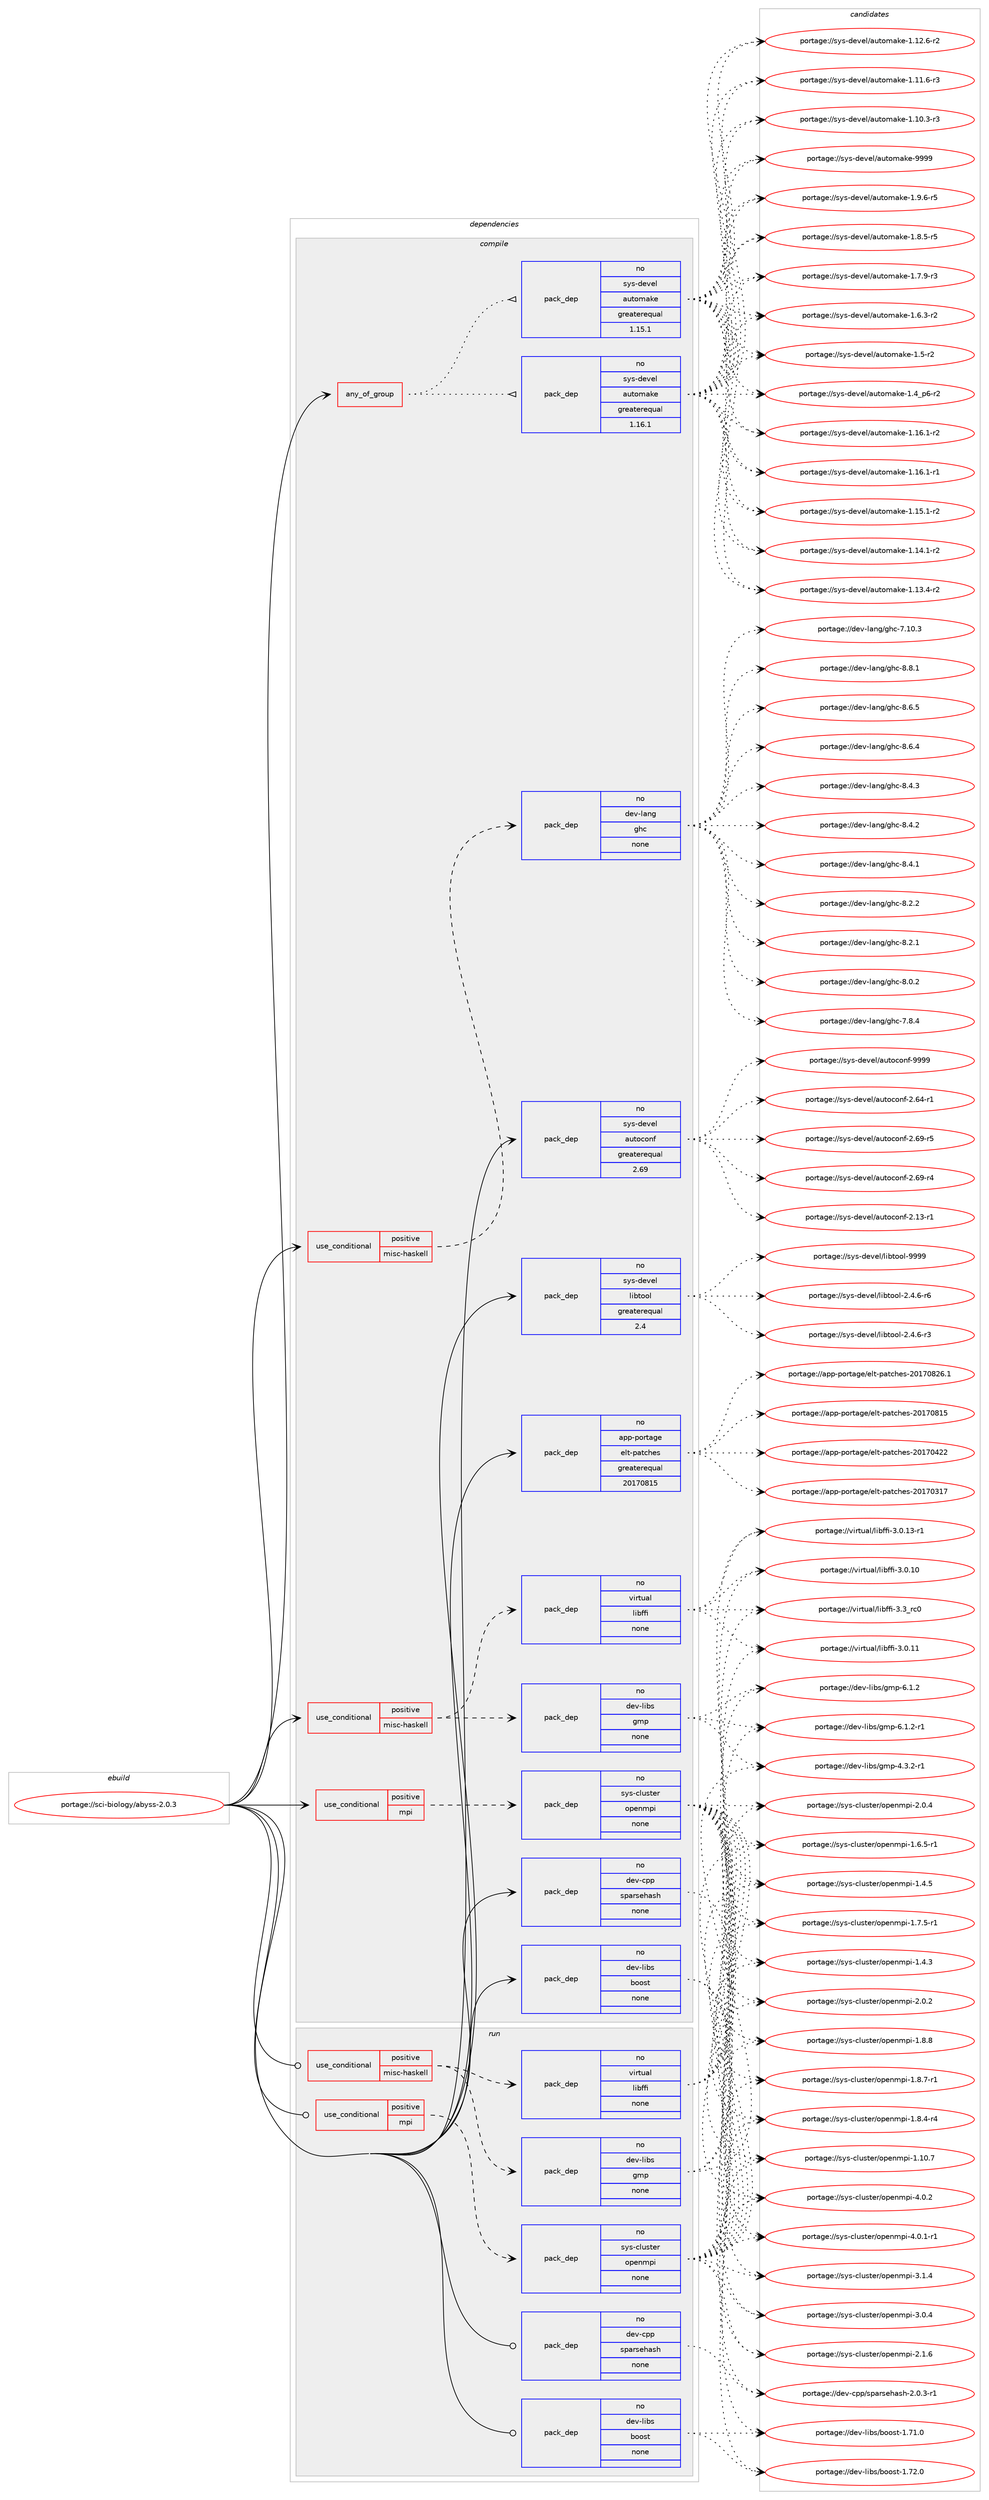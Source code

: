 digraph prolog {

# *************
# Graph options
# *************

newrank=true;
concentrate=true;
compound=true;
graph [rankdir=LR,fontname=Helvetica,fontsize=10,ranksep=1.5];#, ranksep=2.5, nodesep=0.2];
edge  [arrowhead=vee];
node  [fontname=Helvetica,fontsize=10];

# **********
# The ebuild
# **********

subgraph cluster_leftcol {
color=gray;
rank=same;
label=<<i>ebuild</i>>;
id [label="portage://sci-biology/abyss-2.0.3", color=red, width=4, href="../sci-biology/abyss-2.0.3.svg"];
}

# ****************
# The dependencies
# ****************

subgraph cluster_midcol {
color=gray;
label=<<i>dependencies</i>>;
subgraph cluster_compile {
fillcolor="#eeeeee";
style=filled;
label=<<i>compile</i>>;
subgraph any1822 {
dependency111195 [label=<<TABLE BORDER="0" CELLBORDER="1" CELLSPACING="0" CELLPADDING="4"><TR><TD CELLPADDING="10">any_of_group</TD></TR></TABLE>>, shape=none, color=red];subgraph pack87841 {
dependency111196 [label=<<TABLE BORDER="0" CELLBORDER="1" CELLSPACING="0" CELLPADDING="4" WIDTH="220"><TR><TD ROWSPAN="6" CELLPADDING="30">pack_dep</TD></TR><TR><TD WIDTH="110">no</TD></TR><TR><TD>sys-devel</TD></TR><TR><TD>automake</TD></TR><TR><TD>greaterequal</TD></TR><TR><TD>1.16.1</TD></TR></TABLE>>, shape=none, color=blue];
}
dependency111195:e -> dependency111196:w [weight=20,style="dotted",arrowhead="oinv"];
subgraph pack87842 {
dependency111197 [label=<<TABLE BORDER="0" CELLBORDER="1" CELLSPACING="0" CELLPADDING="4" WIDTH="220"><TR><TD ROWSPAN="6" CELLPADDING="30">pack_dep</TD></TR><TR><TD WIDTH="110">no</TD></TR><TR><TD>sys-devel</TD></TR><TR><TD>automake</TD></TR><TR><TD>greaterequal</TD></TR><TR><TD>1.15.1</TD></TR></TABLE>>, shape=none, color=blue];
}
dependency111195:e -> dependency111197:w [weight=20,style="dotted",arrowhead="oinv"];
}
id:e -> dependency111195:w [weight=20,style="solid",arrowhead="vee"];
subgraph cond21445 {
dependency111198 [label=<<TABLE BORDER="0" CELLBORDER="1" CELLSPACING="0" CELLPADDING="4"><TR><TD ROWSPAN="3" CELLPADDING="10">use_conditional</TD></TR><TR><TD>positive</TD></TR><TR><TD>misc-haskell</TD></TR></TABLE>>, shape=none, color=red];
subgraph pack87843 {
dependency111199 [label=<<TABLE BORDER="0" CELLBORDER="1" CELLSPACING="0" CELLPADDING="4" WIDTH="220"><TR><TD ROWSPAN="6" CELLPADDING="30">pack_dep</TD></TR><TR><TD WIDTH="110">no</TD></TR><TR><TD>dev-lang</TD></TR><TR><TD>ghc</TD></TR><TR><TD>none</TD></TR><TR><TD></TD></TR></TABLE>>, shape=none, color=blue];
}
dependency111198:e -> dependency111199:w [weight=20,style="dashed",arrowhead="vee"];
}
id:e -> dependency111198:w [weight=20,style="solid",arrowhead="vee"];
subgraph cond21446 {
dependency111200 [label=<<TABLE BORDER="0" CELLBORDER="1" CELLSPACING="0" CELLPADDING="4"><TR><TD ROWSPAN="3" CELLPADDING="10">use_conditional</TD></TR><TR><TD>positive</TD></TR><TR><TD>misc-haskell</TD></TR></TABLE>>, shape=none, color=red];
subgraph pack87844 {
dependency111201 [label=<<TABLE BORDER="0" CELLBORDER="1" CELLSPACING="0" CELLPADDING="4" WIDTH="220"><TR><TD ROWSPAN="6" CELLPADDING="30">pack_dep</TD></TR><TR><TD WIDTH="110">no</TD></TR><TR><TD>dev-libs</TD></TR><TR><TD>gmp</TD></TR><TR><TD>none</TD></TR><TR><TD></TD></TR></TABLE>>, shape=none, color=blue];
}
dependency111200:e -> dependency111201:w [weight=20,style="dashed",arrowhead="vee"];
subgraph pack87845 {
dependency111202 [label=<<TABLE BORDER="0" CELLBORDER="1" CELLSPACING="0" CELLPADDING="4" WIDTH="220"><TR><TD ROWSPAN="6" CELLPADDING="30">pack_dep</TD></TR><TR><TD WIDTH="110">no</TD></TR><TR><TD>virtual</TD></TR><TR><TD>libffi</TD></TR><TR><TD>none</TD></TR><TR><TD></TD></TR></TABLE>>, shape=none, color=blue];
}
dependency111200:e -> dependency111202:w [weight=20,style="dashed",arrowhead="vee"];
}
id:e -> dependency111200:w [weight=20,style="solid",arrowhead="vee"];
subgraph cond21447 {
dependency111203 [label=<<TABLE BORDER="0" CELLBORDER="1" CELLSPACING="0" CELLPADDING="4"><TR><TD ROWSPAN="3" CELLPADDING="10">use_conditional</TD></TR><TR><TD>positive</TD></TR><TR><TD>mpi</TD></TR></TABLE>>, shape=none, color=red];
subgraph pack87846 {
dependency111204 [label=<<TABLE BORDER="0" CELLBORDER="1" CELLSPACING="0" CELLPADDING="4" WIDTH="220"><TR><TD ROWSPAN="6" CELLPADDING="30">pack_dep</TD></TR><TR><TD WIDTH="110">no</TD></TR><TR><TD>sys-cluster</TD></TR><TR><TD>openmpi</TD></TR><TR><TD>none</TD></TR><TR><TD></TD></TR></TABLE>>, shape=none, color=blue];
}
dependency111203:e -> dependency111204:w [weight=20,style="dashed",arrowhead="vee"];
}
id:e -> dependency111203:w [weight=20,style="solid",arrowhead="vee"];
subgraph pack87847 {
dependency111205 [label=<<TABLE BORDER="0" CELLBORDER="1" CELLSPACING="0" CELLPADDING="4" WIDTH="220"><TR><TD ROWSPAN="6" CELLPADDING="30">pack_dep</TD></TR><TR><TD WIDTH="110">no</TD></TR><TR><TD>app-portage</TD></TR><TR><TD>elt-patches</TD></TR><TR><TD>greaterequal</TD></TR><TR><TD>20170815</TD></TR></TABLE>>, shape=none, color=blue];
}
id:e -> dependency111205:w [weight=20,style="solid",arrowhead="vee"];
subgraph pack87848 {
dependency111206 [label=<<TABLE BORDER="0" CELLBORDER="1" CELLSPACING="0" CELLPADDING="4" WIDTH="220"><TR><TD ROWSPAN="6" CELLPADDING="30">pack_dep</TD></TR><TR><TD WIDTH="110">no</TD></TR><TR><TD>dev-cpp</TD></TR><TR><TD>sparsehash</TD></TR><TR><TD>none</TD></TR><TR><TD></TD></TR></TABLE>>, shape=none, color=blue];
}
id:e -> dependency111206:w [weight=20,style="solid",arrowhead="vee"];
subgraph pack87849 {
dependency111207 [label=<<TABLE BORDER="0" CELLBORDER="1" CELLSPACING="0" CELLPADDING="4" WIDTH="220"><TR><TD ROWSPAN="6" CELLPADDING="30">pack_dep</TD></TR><TR><TD WIDTH="110">no</TD></TR><TR><TD>dev-libs</TD></TR><TR><TD>boost</TD></TR><TR><TD>none</TD></TR><TR><TD></TD></TR></TABLE>>, shape=none, color=blue];
}
id:e -> dependency111207:w [weight=20,style="solid",arrowhead="vee"];
subgraph pack87850 {
dependency111208 [label=<<TABLE BORDER="0" CELLBORDER="1" CELLSPACING="0" CELLPADDING="4" WIDTH="220"><TR><TD ROWSPAN="6" CELLPADDING="30">pack_dep</TD></TR><TR><TD WIDTH="110">no</TD></TR><TR><TD>sys-devel</TD></TR><TR><TD>autoconf</TD></TR><TR><TD>greaterequal</TD></TR><TR><TD>2.69</TD></TR></TABLE>>, shape=none, color=blue];
}
id:e -> dependency111208:w [weight=20,style="solid",arrowhead="vee"];
subgraph pack87851 {
dependency111209 [label=<<TABLE BORDER="0" CELLBORDER="1" CELLSPACING="0" CELLPADDING="4" WIDTH="220"><TR><TD ROWSPAN="6" CELLPADDING="30">pack_dep</TD></TR><TR><TD WIDTH="110">no</TD></TR><TR><TD>sys-devel</TD></TR><TR><TD>libtool</TD></TR><TR><TD>greaterequal</TD></TR><TR><TD>2.4</TD></TR></TABLE>>, shape=none, color=blue];
}
id:e -> dependency111209:w [weight=20,style="solid",arrowhead="vee"];
}
subgraph cluster_compileandrun {
fillcolor="#eeeeee";
style=filled;
label=<<i>compile and run</i>>;
}
subgraph cluster_run {
fillcolor="#eeeeee";
style=filled;
label=<<i>run</i>>;
subgraph cond21448 {
dependency111210 [label=<<TABLE BORDER="0" CELLBORDER="1" CELLSPACING="0" CELLPADDING="4"><TR><TD ROWSPAN="3" CELLPADDING="10">use_conditional</TD></TR><TR><TD>positive</TD></TR><TR><TD>misc-haskell</TD></TR></TABLE>>, shape=none, color=red];
subgraph pack87852 {
dependency111211 [label=<<TABLE BORDER="0" CELLBORDER="1" CELLSPACING="0" CELLPADDING="4" WIDTH="220"><TR><TD ROWSPAN="6" CELLPADDING="30">pack_dep</TD></TR><TR><TD WIDTH="110">no</TD></TR><TR><TD>dev-libs</TD></TR><TR><TD>gmp</TD></TR><TR><TD>none</TD></TR><TR><TD></TD></TR></TABLE>>, shape=none, color=blue];
}
dependency111210:e -> dependency111211:w [weight=20,style="dashed",arrowhead="vee"];
subgraph pack87853 {
dependency111212 [label=<<TABLE BORDER="0" CELLBORDER="1" CELLSPACING="0" CELLPADDING="4" WIDTH="220"><TR><TD ROWSPAN="6" CELLPADDING="30">pack_dep</TD></TR><TR><TD WIDTH="110">no</TD></TR><TR><TD>virtual</TD></TR><TR><TD>libffi</TD></TR><TR><TD>none</TD></TR><TR><TD></TD></TR></TABLE>>, shape=none, color=blue];
}
dependency111210:e -> dependency111212:w [weight=20,style="dashed",arrowhead="vee"];
}
id:e -> dependency111210:w [weight=20,style="solid",arrowhead="odot"];
subgraph cond21449 {
dependency111213 [label=<<TABLE BORDER="0" CELLBORDER="1" CELLSPACING="0" CELLPADDING="4"><TR><TD ROWSPAN="3" CELLPADDING="10">use_conditional</TD></TR><TR><TD>positive</TD></TR><TR><TD>mpi</TD></TR></TABLE>>, shape=none, color=red];
subgraph pack87854 {
dependency111214 [label=<<TABLE BORDER="0" CELLBORDER="1" CELLSPACING="0" CELLPADDING="4" WIDTH="220"><TR><TD ROWSPAN="6" CELLPADDING="30">pack_dep</TD></TR><TR><TD WIDTH="110">no</TD></TR><TR><TD>sys-cluster</TD></TR><TR><TD>openmpi</TD></TR><TR><TD>none</TD></TR><TR><TD></TD></TR></TABLE>>, shape=none, color=blue];
}
dependency111213:e -> dependency111214:w [weight=20,style="dashed",arrowhead="vee"];
}
id:e -> dependency111213:w [weight=20,style="solid",arrowhead="odot"];
subgraph pack87855 {
dependency111215 [label=<<TABLE BORDER="0" CELLBORDER="1" CELLSPACING="0" CELLPADDING="4" WIDTH="220"><TR><TD ROWSPAN="6" CELLPADDING="30">pack_dep</TD></TR><TR><TD WIDTH="110">no</TD></TR><TR><TD>dev-cpp</TD></TR><TR><TD>sparsehash</TD></TR><TR><TD>none</TD></TR><TR><TD></TD></TR></TABLE>>, shape=none, color=blue];
}
id:e -> dependency111215:w [weight=20,style="solid",arrowhead="odot"];
subgraph pack87856 {
dependency111216 [label=<<TABLE BORDER="0" CELLBORDER="1" CELLSPACING="0" CELLPADDING="4" WIDTH="220"><TR><TD ROWSPAN="6" CELLPADDING="30">pack_dep</TD></TR><TR><TD WIDTH="110">no</TD></TR><TR><TD>dev-libs</TD></TR><TR><TD>boost</TD></TR><TR><TD>none</TD></TR><TR><TD></TD></TR></TABLE>>, shape=none, color=blue];
}
id:e -> dependency111216:w [weight=20,style="solid",arrowhead="odot"];
}
}

# **************
# The candidates
# **************

subgraph cluster_choices {
rank=same;
color=gray;
label=<<i>candidates</i>>;

subgraph choice87841 {
color=black;
nodesep=1;
choice115121115451001011181011084797117116111109971071014557575757 [label="portage://sys-devel/automake-9999", color=red, width=4,href="../sys-devel/automake-9999.svg"];
choice115121115451001011181011084797117116111109971071014549465746544511453 [label="portage://sys-devel/automake-1.9.6-r5", color=red, width=4,href="../sys-devel/automake-1.9.6-r5.svg"];
choice115121115451001011181011084797117116111109971071014549465646534511453 [label="portage://sys-devel/automake-1.8.5-r5", color=red, width=4,href="../sys-devel/automake-1.8.5-r5.svg"];
choice115121115451001011181011084797117116111109971071014549465546574511451 [label="portage://sys-devel/automake-1.7.9-r3", color=red, width=4,href="../sys-devel/automake-1.7.9-r3.svg"];
choice115121115451001011181011084797117116111109971071014549465446514511450 [label="portage://sys-devel/automake-1.6.3-r2", color=red, width=4,href="../sys-devel/automake-1.6.3-r2.svg"];
choice11512111545100101118101108479711711611110997107101454946534511450 [label="portage://sys-devel/automake-1.5-r2", color=red, width=4,href="../sys-devel/automake-1.5-r2.svg"];
choice115121115451001011181011084797117116111109971071014549465295112544511450 [label="portage://sys-devel/automake-1.4_p6-r2", color=red, width=4,href="../sys-devel/automake-1.4_p6-r2.svg"];
choice11512111545100101118101108479711711611110997107101454946495446494511450 [label="portage://sys-devel/automake-1.16.1-r2", color=red, width=4,href="../sys-devel/automake-1.16.1-r2.svg"];
choice11512111545100101118101108479711711611110997107101454946495446494511449 [label="portage://sys-devel/automake-1.16.1-r1", color=red, width=4,href="../sys-devel/automake-1.16.1-r1.svg"];
choice11512111545100101118101108479711711611110997107101454946495346494511450 [label="portage://sys-devel/automake-1.15.1-r2", color=red, width=4,href="../sys-devel/automake-1.15.1-r2.svg"];
choice11512111545100101118101108479711711611110997107101454946495246494511450 [label="portage://sys-devel/automake-1.14.1-r2", color=red, width=4,href="../sys-devel/automake-1.14.1-r2.svg"];
choice11512111545100101118101108479711711611110997107101454946495146524511450 [label="portage://sys-devel/automake-1.13.4-r2", color=red, width=4,href="../sys-devel/automake-1.13.4-r2.svg"];
choice11512111545100101118101108479711711611110997107101454946495046544511450 [label="portage://sys-devel/automake-1.12.6-r2", color=red, width=4,href="../sys-devel/automake-1.12.6-r2.svg"];
choice11512111545100101118101108479711711611110997107101454946494946544511451 [label="portage://sys-devel/automake-1.11.6-r3", color=red, width=4,href="../sys-devel/automake-1.11.6-r3.svg"];
choice11512111545100101118101108479711711611110997107101454946494846514511451 [label="portage://sys-devel/automake-1.10.3-r3", color=red, width=4,href="../sys-devel/automake-1.10.3-r3.svg"];
dependency111196:e -> choice115121115451001011181011084797117116111109971071014557575757:w [style=dotted,weight="100"];
dependency111196:e -> choice115121115451001011181011084797117116111109971071014549465746544511453:w [style=dotted,weight="100"];
dependency111196:e -> choice115121115451001011181011084797117116111109971071014549465646534511453:w [style=dotted,weight="100"];
dependency111196:e -> choice115121115451001011181011084797117116111109971071014549465546574511451:w [style=dotted,weight="100"];
dependency111196:e -> choice115121115451001011181011084797117116111109971071014549465446514511450:w [style=dotted,weight="100"];
dependency111196:e -> choice11512111545100101118101108479711711611110997107101454946534511450:w [style=dotted,weight="100"];
dependency111196:e -> choice115121115451001011181011084797117116111109971071014549465295112544511450:w [style=dotted,weight="100"];
dependency111196:e -> choice11512111545100101118101108479711711611110997107101454946495446494511450:w [style=dotted,weight="100"];
dependency111196:e -> choice11512111545100101118101108479711711611110997107101454946495446494511449:w [style=dotted,weight="100"];
dependency111196:e -> choice11512111545100101118101108479711711611110997107101454946495346494511450:w [style=dotted,weight="100"];
dependency111196:e -> choice11512111545100101118101108479711711611110997107101454946495246494511450:w [style=dotted,weight="100"];
dependency111196:e -> choice11512111545100101118101108479711711611110997107101454946495146524511450:w [style=dotted,weight="100"];
dependency111196:e -> choice11512111545100101118101108479711711611110997107101454946495046544511450:w [style=dotted,weight="100"];
dependency111196:e -> choice11512111545100101118101108479711711611110997107101454946494946544511451:w [style=dotted,weight="100"];
dependency111196:e -> choice11512111545100101118101108479711711611110997107101454946494846514511451:w [style=dotted,weight="100"];
}
subgraph choice87842 {
color=black;
nodesep=1;
choice115121115451001011181011084797117116111109971071014557575757 [label="portage://sys-devel/automake-9999", color=red, width=4,href="../sys-devel/automake-9999.svg"];
choice115121115451001011181011084797117116111109971071014549465746544511453 [label="portage://sys-devel/automake-1.9.6-r5", color=red, width=4,href="../sys-devel/automake-1.9.6-r5.svg"];
choice115121115451001011181011084797117116111109971071014549465646534511453 [label="portage://sys-devel/automake-1.8.5-r5", color=red, width=4,href="../sys-devel/automake-1.8.5-r5.svg"];
choice115121115451001011181011084797117116111109971071014549465546574511451 [label="portage://sys-devel/automake-1.7.9-r3", color=red, width=4,href="../sys-devel/automake-1.7.9-r3.svg"];
choice115121115451001011181011084797117116111109971071014549465446514511450 [label="portage://sys-devel/automake-1.6.3-r2", color=red, width=4,href="../sys-devel/automake-1.6.3-r2.svg"];
choice11512111545100101118101108479711711611110997107101454946534511450 [label="portage://sys-devel/automake-1.5-r2", color=red, width=4,href="../sys-devel/automake-1.5-r2.svg"];
choice115121115451001011181011084797117116111109971071014549465295112544511450 [label="portage://sys-devel/automake-1.4_p6-r2", color=red, width=4,href="../sys-devel/automake-1.4_p6-r2.svg"];
choice11512111545100101118101108479711711611110997107101454946495446494511450 [label="portage://sys-devel/automake-1.16.1-r2", color=red, width=4,href="../sys-devel/automake-1.16.1-r2.svg"];
choice11512111545100101118101108479711711611110997107101454946495446494511449 [label="portage://sys-devel/automake-1.16.1-r1", color=red, width=4,href="../sys-devel/automake-1.16.1-r1.svg"];
choice11512111545100101118101108479711711611110997107101454946495346494511450 [label="portage://sys-devel/automake-1.15.1-r2", color=red, width=4,href="../sys-devel/automake-1.15.1-r2.svg"];
choice11512111545100101118101108479711711611110997107101454946495246494511450 [label="portage://sys-devel/automake-1.14.1-r2", color=red, width=4,href="../sys-devel/automake-1.14.1-r2.svg"];
choice11512111545100101118101108479711711611110997107101454946495146524511450 [label="portage://sys-devel/automake-1.13.4-r2", color=red, width=4,href="../sys-devel/automake-1.13.4-r2.svg"];
choice11512111545100101118101108479711711611110997107101454946495046544511450 [label="portage://sys-devel/automake-1.12.6-r2", color=red, width=4,href="../sys-devel/automake-1.12.6-r2.svg"];
choice11512111545100101118101108479711711611110997107101454946494946544511451 [label="portage://sys-devel/automake-1.11.6-r3", color=red, width=4,href="../sys-devel/automake-1.11.6-r3.svg"];
choice11512111545100101118101108479711711611110997107101454946494846514511451 [label="portage://sys-devel/automake-1.10.3-r3", color=red, width=4,href="../sys-devel/automake-1.10.3-r3.svg"];
dependency111197:e -> choice115121115451001011181011084797117116111109971071014557575757:w [style=dotted,weight="100"];
dependency111197:e -> choice115121115451001011181011084797117116111109971071014549465746544511453:w [style=dotted,weight="100"];
dependency111197:e -> choice115121115451001011181011084797117116111109971071014549465646534511453:w [style=dotted,weight="100"];
dependency111197:e -> choice115121115451001011181011084797117116111109971071014549465546574511451:w [style=dotted,weight="100"];
dependency111197:e -> choice115121115451001011181011084797117116111109971071014549465446514511450:w [style=dotted,weight="100"];
dependency111197:e -> choice11512111545100101118101108479711711611110997107101454946534511450:w [style=dotted,weight="100"];
dependency111197:e -> choice115121115451001011181011084797117116111109971071014549465295112544511450:w [style=dotted,weight="100"];
dependency111197:e -> choice11512111545100101118101108479711711611110997107101454946495446494511450:w [style=dotted,weight="100"];
dependency111197:e -> choice11512111545100101118101108479711711611110997107101454946495446494511449:w [style=dotted,weight="100"];
dependency111197:e -> choice11512111545100101118101108479711711611110997107101454946495346494511450:w [style=dotted,weight="100"];
dependency111197:e -> choice11512111545100101118101108479711711611110997107101454946495246494511450:w [style=dotted,weight="100"];
dependency111197:e -> choice11512111545100101118101108479711711611110997107101454946495146524511450:w [style=dotted,weight="100"];
dependency111197:e -> choice11512111545100101118101108479711711611110997107101454946495046544511450:w [style=dotted,weight="100"];
dependency111197:e -> choice11512111545100101118101108479711711611110997107101454946494946544511451:w [style=dotted,weight="100"];
dependency111197:e -> choice11512111545100101118101108479711711611110997107101454946494846514511451:w [style=dotted,weight="100"];
}
subgraph choice87843 {
color=black;
nodesep=1;
choice10010111845108971101034710310499455646564649 [label="portage://dev-lang/ghc-8.8.1", color=red, width=4,href="../dev-lang/ghc-8.8.1.svg"];
choice10010111845108971101034710310499455646544653 [label="portage://dev-lang/ghc-8.6.5", color=red, width=4,href="../dev-lang/ghc-8.6.5.svg"];
choice10010111845108971101034710310499455646544652 [label="portage://dev-lang/ghc-8.6.4", color=red, width=4,href="../dev-lang/ghc-8.6.4.svg"];
choice10010111845108971101034710310499455646524651 [label="portage://dev-lang/ghc-8.4.3", color=red, width=4,href="../dev-lang/ghc-8.4.3.svg"];
choice10010111845108971101034710310499455646524650 [label="portage://dev-lang/ghc-8.4.2", color=red, width=4,href="../dev-lang/ghc-8.4.2.svg"];
choice10010111845108971101034710310499455646524649 [label="portage://dev-lang/ghc-8.4.1", color=red, width=4,href="../dev-lang/ghc-8.4.1.svg"];
choice10010111845108971101034710310499455646504650 [label="portage://dev-lang/ghc-8.2.2", color=red, width=4,href="../dev-lang/ghc-8.2.2.svg"];
choice10010111845108971101034710310499455646504649 [label="portage://dev-lang/ghc-8.2.1", color=red, width=4,href="../dev-lang/ghc-8.2.1.svg"];
choice10010111845108971101034710310499455646484650 [label="portage://dev-lang/ghc-8.0.2", color=red, width=4,href="../dev-lang/ghc-8.0.2.svg"];
choice10010111845108971101034710310499455546564652 [label="portage://dev-lang/ghc-7.8.4", color=red, width=4,href="../dev-lang/ghc-7.8.4.svg"];
choice1001011184510897110103471031049945554649484651 [label="portage://dev-lang/ghc-7.10.3", color=red, width=4,href="../dev-lang/ghc-7.10.3.svg"];
dependency111199:e -> choice10010111845108971101034710310499455646564649:w [style=dotted,weight="100"];
dependency111199:e -> choice10010111845108971101034710310499455646544653:w [style=dotted,weight="100"];
dependency111199:e -> choice10010111845108971101034710310499455646544652:w [style=dotted,weight="100"];
dependency111199:e -> choice10010111845108971101034710310499455646524651:w [style=dotted,weight="100"];
dependency111199:e -> choice10010111845108971101034710310499455646524650:w [style=dotted,weight="100"];
dependency111199:e -> choice10010111845108971101034710310499455646524649:w [style=dotted,weight="100"];
dependency111199:e -> choice10010111845108971101034710310499455646504650:w [style=dotted,weight="100"];
dependency111199:e -> choice10010111845108971101034710310499455646504649:w [style=dotted,weight="100"];
dependency111199:e -> choice10010111845108971101034710310499455646484650:w [style=dotted,weight="100"];
dependency111199:e -> choice10010111845108971101034710310499455546564652:w [style=dotted,weight="100"];
dependency111199:e -> choice1001011184510897110103471031049945554649484651:w [style=dotted,weight="100"];
}
subgraph choice87844 {
color=black;
nodesep=1;
choice1001011184510810598115471031091124554464946504511449 [label="portage://dev-libs/gmp-6.1.2-r1", color=red, width=4,href="../dev-libs/gmp-6.1.2-r1.svg"];
choice100101118451081059811547103109112455446494650 [label="portage://dev-libs/gmp-6.1.2", color=red, width=4,href="../dev-libs/gmp-6.1.2.svg"];
choice1001011184510810598115471031091124552465146504511449 [label="portage://dev-libs/gmp-4.3.2-r1", color=red, width=4,href="../dev-libs/gmp-4.3.2-r1.svg"];
dependency111201:e -> choice1001011184510810598115471031091124554464946504511449:w [style=dotted,weight="100"];
dependency111201:e -> choice100101118451081059811547103109112455446494650:w [style=dotted,weight="100"];
dependency111201:e -> choice1001011184510810598115471031091124552465146504511449:w [style=dotted,weight="100"];
}
subgraph choice87845 {
color=black;
nodesep=1;
choice11810511411611797108471081059810210210545514651951149948 [label="portage://virtual/libffi-3.3_rc0", color=red, width=4,href="../virtual/libffi-3.3_rc0.svg"];
choice118105114116117971084710810598102102105455146484649514511449 [label="portage://virtual/libffi-3.0.13-r1", color=red, width=4,href="../virtual/libffi-3.0.13-r1.svg"];
choice11810511411611797108471081059810210210545514648464949 [label="portage://virtual/libffi-3.0.11", color=red, width=4,href="../virtual/libffi-3.0.11.svg"];
choice11810511411611797108471081059810210210545514648464948 [label="portage://virtual/libffi-3.0.10", color=red, width=4,href="../virtual/libffi-3.0.10.svg"];
dependency111202:e -> choice11810511411611797108471081059810210210545514651951149948:w [style=dotted,weight="100"];
dependency111202:e -> choice118105114116117971084710810598102102105455146484649514511449:w [style=dotted,weight="100"];
dependency111202:e -> choice11810511411611797108471081059810210210545514648464949:w [style=dotted,weight="100"];
dependency111202:e -> choice11810511411611797108471081059810210210545514648464948:w [style=dotted,weight="100"];
}
subgraph choice87846 {
color=black;
nodesep=1;
choice115121115459910811711511610111447111112101110109112105455246484650 [label="portage://sys-cluster/openmpi-4.0.2", color=red, width=4,href="../sys-cluster/openmpi-4.0.2.svg"];
choice1151211154599108117115116101114471111121011101091121054552464846494511449 [label="portage://sys-cluster/openmpi-4.0.1-r1", color=red, width=4,href="../sys-cluster/openmpi-4.0.1-r1.svg"];
choice115121115459910811711511610111447111112101110109112105455146494652 [label="portage://sys-cluster/openmpi-3.1.4", color=red, width=4,href="../sys-cluster/openmpi-3.1.4.svg"];
choice115121115459910811711511610111447111112101110109112105455146484652 [label="portage://sys-cluster/openmpi-3.0.4", color=red, width=4,href="../sys-cluster/openmpi-3.0.4.svg"];
choice115121115459910811711511610111447111112101110109112105455046494654 [label="portage://sys-cluster/openmpi-2.1.6", color=red, width=4,href="../sys-cluster/openmpi-2.1.6.svg"];
choice115121115459910811711511610111447111112101110109112105455046484652 [label="portage://sys-cluster/openmpi-2.0.4", color=red, width=4,href="../sys-cluster/openmpi-2.0.4.svg"];
choice115121115459910811711511610111447111112101110109112105455046484650 [label="portage://sys-cluster/openmpi-2.0.2", color=red, width=4,href="../sys-cluster/openmpi-2.0.2.svg"];
choice115121115459910811711511610111447111112101110109112105454946564656 [label="portage://sys-cluster/openmpi-1.8.8", color=red, width=4,href="../sys-cluster/openmpi-1.8.8.svg"];
choice1151211154599108117115116101114471111121011101091121054549465646554511449 [label="portage://sys-cluster/openmpi-1.8.7-r1", color=red, width=4,href="../sys-cluster/openmpi-1.8.7-r1.svg"];
choice1151211154599108117115116101114471111121011101091121054549465646524511452 [label="portage://sys-cluster/openmpi-1.8.4-r4", color=red, width=4,href="../sys-cluster/openmpi-1.8.4-r4.svg"];
choice1151211154599108117115116101114471111121011101091121054549465546534511449 [label="portage://sys-cluster/openmpi-1.7.5-r1", color=red, width=4,href="../sys-cluster/openmpi-1.7.5-r1.svg"];
choice1151211154599108117115116101114471111121011101091121054549465446534511449 [label="portage://sys-cluster/openmpi-1.6.5-r1", color=red, width=4,href="../sys-cluster/openmpi-1.6.5-r1.svg"];
choice115121115459910811711511610111447111112101110109112105454946524653 [label="portage://sys-cluster/openmpi-1.4.5", color=red, width=4,href="../sys-cluster/openmpi-1.4.5.svg"];
choice115121115459910811711511610111447111112101110109112105454946524651 [label="portage://sys-cluster/openmpi-1.4.3", color=red, width=4,href="../sys-cluster/openmpi-1.4.3.svg"];
choice11512111545991081171151161011144711111210111010911210545494649484655 [label="portage://sys-cluster/openmpi-1.10.7", color=red, width=4,href="../sys-cluster/openmpi-1.10.7.svg"];
dependency111204:e -> choice115121115459910811711511610111447111112101110109112105455246484650:w [style=dotted,weight="100"];
dependency111204:e -> choice1151211154599108117115116101114471111121011101091121054552464846494511449:w [style=dotted,weight="100"];
dependency111204:e -> choice115121115459910811711511610111447111112101110109112105455146494652:w [style=dotted,weight="100"];
dependency111204:e -> choice115121115459910811711511610111447111112101110109112105455146484652:w [style=dotted,weight="100"];
dependency111204:e -> choice115121115459910811711511610111447111112101110109112105455046494654:w [style=dotted,weight="100"];
dependency111204:e -> choice115121115459910811711511610111447111112101110109112105455046484652:w [style=dotted,weight="100"];
dependency111204:e -> choice115121115459910811711511610111447111112101110109112105455046484650:w [style=dotted,weight="100"];
dependency111204:e -> choice115121115459910811711511610111447111112101110109112105454946564656:w [style=dotted,weight="100"];
dependency111204:e -> choice1151211154599108117115116101114471111121011101091121054549465646554511449:w [style=dotted,weight="100"];
dependency111204:e -> choice1151211154599108117115116101114471111121011101091121054549465646524511452:w [style=dotted,weight="100"];
dependency111204:e -> choice1151211154599108117115116101114471111121011101091121054549465546534511449:w [style=dotted,weight="100"];
dependency111204:e -> choice1151211154599108117115116101114471111121011101091121054549465446534511449:w [style=dotted,weight="100"];
dependency111204:e -> choice115121115459910811711511610111447111112101110109112105454946524653:w [style=dotted,weight="100"];
dependency111204:e -> choice115121115459910811711511610111447111112101110109112105454946524651:w [style=dotted,weight="100"];
dependency111204:e -> choice11512111545991081171151161011144711111210111010911210545494649484655:w [style=dotted,weight="100"];
}
subgraph choice87847 {
color=black;
nodesep=1;
choice971121124511211111411697103101471011081164511297116991041011154550484955485650544649 [label="portage://app-portage/elt-patches-20170826.1", color=red, width=4,href="../app-portage/elt-patches-20170826.1.svg"];
choice97112112451121111141169710310147101108116451129711699104101115455048495548564953 [label="portage://app-portage/elt-patches-20170815", color=red, width=4,href="../app-portage/elt-patches-20170815.svg"];
choice97112112451121111141169710310147101108116451129711699104101115455048495548525050 [label="portage://app-portage/elt-patches-20170422", color=red, width=4,href="../app-portage/elt-patches-20170422.svg"];
choice97112112451121111141169710310147101108116451129711699104101115455048495548514955 [label="portage://app-portage/elt-patches-20170317", color=red, width=4,href="../app-portage/elt-patches-20170317.svg"];
dependency111205:e -> choice971121124511211111411697103101471011081164511297116991041011154550484955485650544649:w [style=dotted,weight="100"];
dependency111205:e -> choice97112112451121111141169710310147101108116451129711699104101115455048495548564953:w [style=dotted,weight="100"];
dependency111205:e -> choice97112112451121111141169710310147101108116451129711699104101115455048495548525050:w [style=dotted,weight="100"];
dependency111205:e -> choice97112112451121111141169710310147101108116451129711699104101115455048495548514955:w [style=dotted,weight="100"];
}
subgraph choice87848 {
color=black;
nodesep=1;
choice10010111845991121124711511297114115101104971151044550464846514511449 [label="portage://dev-cpp/sparsehash-2.0.3-r1", color=red, width=4,href="../dev-cpp/sparsehash-2.0.3-r1.svg"];
dependency111206:e -> choice10010111845991121124711511297114115101104971151044550464846514511449:w [style=dotted,weight="100"];
}
subgraph choice87849 {
color=black;
nodesep=1;
choice1001011184510810598115479811111111511645494655504648 [label="portage://dev-libs/boost-1.72.0", color=red, width=4,href="../dev-libs/boost-1.72.0.svg"];
choice1001011184510810598115479811111111511645494655494648 [label="portage://dev-libs/boost-1.71.0", color=red, width=4,href="../dev-libs/boost-1.71.0.svg"];
dependency111207:e -> choice1001011184510810598115479811111111511645494655504648:w [style=dotted,weight="100"];
dependency111207:e -> choice1001011184510810598115479811111111511645494655494648:w [style=dotted,weight="100"];
}
subgraph choice87850 {
color=black;
nodesep=1;
choice115121115451001011181011084797117116111991111101024557575757 [label="portage://sys-devel/autoconf-9999", color=red, width=4,href="../sys-devel/autoconf-9999.svg"];
choice1151211154510010111810110847971171161119911111010245504654574511453 [label="portage://sys-devel/autoconf-2.69-r5", color=red, width=4,href="../sys-devel/autoconf-2.69-r5.svg"];
choice1151211154510010111810110847971171161119911111010245504654574511452 [label="portage://sys-devel/autoconf-2.69-r4", color=red, width=4,href="../sys-devel/autoconf-2.69-r4.svg"];
choice1151211154510010111810110847971171161119911111010245504654524511449 [label="portage://sys-devel/autoconf-2.64-r1", color=red, width=4,href="../sys-devel/autoconf-2.64-r1.svg"];
choice1151211154510010111810110847971171161119911111010245504649514511449 [label="portage://sys-devel/autoconf-2.13-r1", color=red, width=4,href="../sys-devel/autoconf-2.13-r1.svg"];
dependency111208:e -> choice115121115451001011181011084797117116111991111101024557575757:w [style=dotted,weight="100"];
dependency111208:e -> choice1151211154510010111810110847971171161119911111010245504654574511453:w [style=dotted,weight="100"];
dependency111208:e -> choice1151211154510010111810110847971171161119911111010245504654574511452:w [style=dotted,weight="100"];
dependency111208:e -> choice1151211154510010111810110847971171161119911111010245504654524511449:w [style=dotted,weight="100"];
dependency111208:e -> choice1151211154510010111810110847971171161119911111010245504649514511449:w [style=dotted,weight="100"];
}
subgraph choice87851 {
color=black;
nodesep=1;
choice1151211154510010111810110847108105981161111111084557575757 [label="portage://sys-devel/libtool-9999", color=red, width=4,href="../sys-devel/libtool-9999.svg"];
choice1151211154510010111810110847108105981161111111084550465246544511454 [label="portage://sys-devel/libtool-2.4.6-r6", color=red, width=4,href="../sys-devel/libtool-2.4.6-r6.svg"];
choice1151211154510010111810110847108105981161111111084550465246544511451 [label="portage://sys-devel/libtool-2.4.6-r3", color=red, width=4,href="../sys-devel/libtool-2.4.6-r3.svg"];
dependency111209:e -> choice1151211154510010111810110847108105981161111111084557575757:w [style=dotted,weight="100"];
dependency111209:e -> choice1151211154510010111810110847108105981161111111084550465246544511454:w [style=dotted,weight="100"];
dependency111209:e -> choice1151211154510010111810110847108105981161111111084550465246544511451:w [style=dotted,weight="100"];
}
subgraph choice87852 {
color=black;
nodesep=1;
choice1001011184510810598115471031091124554464946504511449 [label="portage://dev-libs/gmp-6.1.2-r1", color=red, width=4,href="../dev-libs/gmp-6.1.2-r1.svg"];
choice100101118451081059811547103109112455446494650 [label="portage://dev-libs/gmp-6.1.2", color=red, width=4,href="../dev-libs/gmp-6.1.2.svg"];
choice1001011184510810598115471031091124552465146504511449 [label="portage://dev-libs/gmp-4.3.2-r1", color=red, width=4,href="../dev-libs/gmp-4.3.2-r1.svg"];
dependency111211:e -> choice1001011184510810598115471031091124554464946504511449:w [style=dotted,weight="100"];
dependency111211:e -> choice100101118451081059811547103109112455446494650:w [style=dotted,weight="100"];
dependency111211:e -> choice1001011184510810598115471031091124552465146504511449:w [style=dotted,weight="100"];
}
subgraph choice87853 {
color=black;
nodesep=1;
choice11810511411611797108471081059810210210545514651951149948 [label="portage://virtual/libffi-3.3_rc0", color=red, width=4,href="../virtual/libffi-3.3_rc0.svg"];
choice118105114116117971084710810598102102105455146484649514511449 [label="portage://virtual/libffi-3.0.13-r1", color=red, width=4,href="../virtual/libffi-3.0.13-r1.svg"];
choice11810511411611797108471081059810210210545514648464949 [label="portage://virtual/libffi-3.0.11", color=red, width=4,href="../virtual/libffi-3.0.11.svg"];
choice11810511411611797108471081059810210210545514648464948 [label="portage://virtual/libffi-3.0.10", color=red, width=4,href="../virtual/libffi-3.0.10.svg"];
dependency111212:e -> choice11810511411611797108471081059810210210545514651951149948:w [style=dotted,weight="100"];
dependency111212:e -> choice118105114116117971084710810598102102105455146484649514511449:w [style=dotted,weight="100"];
dependency111212:e -> choice11810511411611797108471081059810210210545514648464949:w [style=dotted,weight="100"];
dependency111212:e -> choice11810511411611797108471081059810210210545514648464948:w [style=dotted,weight="100"];
}
subgraph choice87854 {
color=black;
nodesep=1;
choice115121115459910811711511610111447111112101110109112105455246484650 [label="portage://sys-cluster/openmpi-4.0.2", color=red, width=4,href="../sys-cluster/openmpi-4.0.2.svg"];
choice1151211154599108117115116101114471111121011101091121054552464846494511449 [label="portage://sys-cluster/openmpi-4.0.1-r1", color=red, width=4,href="../sys-cluster/openmpi-4.0.1-r1.svg"];
choice115121115459910811711511610111447111112101110109112105455146494652 [label="portage://sys-cluster/openmpi-3.1.4", color=red, width=4,href="../sys-cluster/openmpi-3.1.4.svg"];
choice115121115459910811711511610111447111112101110109112105455146484652 [label="portage://sys-cluster/openmpi-3.0.4", color=red, width=4,href="../sys-cluster/openmpi-3.0.4.svg"];
choice115121115459910811711511610111447111112101110109112105455046494654 [label="portage://sys-cluster/openmpi-2.1.6", color=red, width=4,href="../sys-cluster/openmpi-2.1.6.svg"];
choice115121115459910811711511610111447111112101110109112105455046484652 [label="portage://sys-cluster/openmpi-2.0.4", color=red, width=4,href="../sys-cluster/openmpi-2.0.4.svg"];
choice115121115459910811711511610111447111112101110109112105455046484650 [label="portage://sys-cluster/openmpi-2.0.2", color=red, width=4,href="../sys-cluster/openmpi-2.0.2.svg"];
choice115121115459910811711511610111447111112101110109112105454946564656 [label="portage://sys-cluster/openmpi-1.8.8", color=red, width=4,href="../sys-cluster/openmpi-1.8.8.svg"];
choice1151211154599108117115116101114471111121011101091121054549465646554511449 [label="portage://sys-cluster/openmpi-1.8.7-r1", color=red, width=4,href="../sys-cluster/openmpi-1.8.7-r1.svg"];
choice1151211154599108117115116101114471111121011101091121054549465646524511452 [label="portage://sys-cluster/openmpi-1.8.4-r4", color=red, width=4,href="../sys-cluster/openmpi-1.8.4-r4.svg"];
choice1151211154599108117115116101114471111121011101091121054549465546534511449 [label="portage://sys-cluster/openmpi-1.7.5-r1", color=red, width=4,href="../sys-cluster/openmpi-1.7.5-r1.svg"];
choice1151211154599108117115116101114471111121011101091121054549465446534511449 [label="portage://sys-cluster/openmpi-1.6.5-r1", color=red, width=4,href="../sys-cluster/openmpi-1.6.5-r1.svg"];
choice115121115459910811711511610111447111112101110109112105454946524653 [label="portage://sys-cluster/openmpi-1.4.5", color=red, width=4,href="../sys-cluster/openmpi-1.4.5.svg"];
choice115121115459910811711511610111447111112101110109112105454946524651 [label="portage://sys-cluster/openmpi-1.4.3", color=red, width=4,href="../sys-cluster/openmpi-1.4.3.svg"];
choice11512111545991081171151161011144711111210111010911210545494649484655 [label="portage://sys-cluster/openmpi-1.10.7", color=red, width=4,href="../sys-cluster/openmpi-1.10.7.svg"];
dependency111214:e -> choice115121115459910811711511610111447111112101110109112105455246484650:w [style=dotted,weight="100"];
dependency111214:e -> choice1151211154599108117115116101114471111121011101091121054552464846494511449:w [style=dotted,weight="100"];
dependency111214:e -> choice115121115459910811711511610111447111112101110109112105455146494652:w [style=dotted,weight="100"];
dependency111214:e -> choice115121115459910811711511610111447111112101110109112105455146484652:w [style=dotted,weight="100"];
dependency111214:e -> choice115121115459910811711511610111447111112101110109112105455046494654:w [style=dotted,weight="100"];
dependency111214:e -> choice115121115459910811711511610111447111112101110109112105455046484652:w [style=dotted,weight="100"];
dependency111214:e -> choice115121115459910811711511610111447111112101110109112105455046484650:w [style=dotted,weight="100"];
dependency111214:e -> choice115121115459910811711511610111447111112101110109112105454946564656:w [style=dotted,weight="100"];
dependency111214:e -> choice1151211154599108117115116101114471111121011101091121054549465646554511449:w [style=dotted,weight="100"];
dependency111214:e -> choice1151211154599108117115116101114471111121011101091121054549465646524511452:w [style=dotted,weight="100"];
dependency111214:e -> choice1151211154599108117115116101114471111121011101091121054549465546534511449:w [style=dotted,weight="100"];
dependency111214:e -> choice1151211154599108117115116101114471111121011101091121054549465446534511449:w [style=dotted,weight="100"];
dependency111214:e -> choice115121115459910811711511610111447111112101110109112105454946524653:w [style=dotted,weight="100"];
dependency111214:e -> choice115121115459910811711511610111447111112101110109112105454946524651:w [style=dotted,weight="100"];
dependency111214:e -> choice11512111545991081171151161011144711111210111010911210545494649484655:w [style=dotted,weight="100"];
}
subgraph choice87855 {
color=black;
nodesep=1;
choice10010111845991121124711511297114115101104971151044550464846514511449 [label="portage://dev-cpp/sparsehash-2.0.3-r1", color=red, width=4,href="../dev-cpp/sparsehash-2.0.3-r1.svg"];
dependency111215:e -> choice10010111845991121124711511297114115101104971151044550464846514511449:w [style=dotted,weight="100"];
}
subgraph choice87856 {
color=black;
nodesep=1;
choice1001011184510810598115479811111111511645494655504648 [label="portage://dev-libs/boost-1.72.0", color=red, width=4,href="../dev-libs/boost-1.72.0.svg"];
choice1001011184510810598115479811111111511645494655494648 [label="portage://dev-libs/boost-1.71.0", color=red, width=4,href="../dev-libs/boost-1.71.0.svg"];
dependency111216:e -> choice1001011184510810598115479811111111511645494655504648:w [style=dotted,weight="100"];
dependency111216:e -> choice1001011184510810598115479811111111511645494655494648:w [style=dotted,weight="100"];
}
}

}
